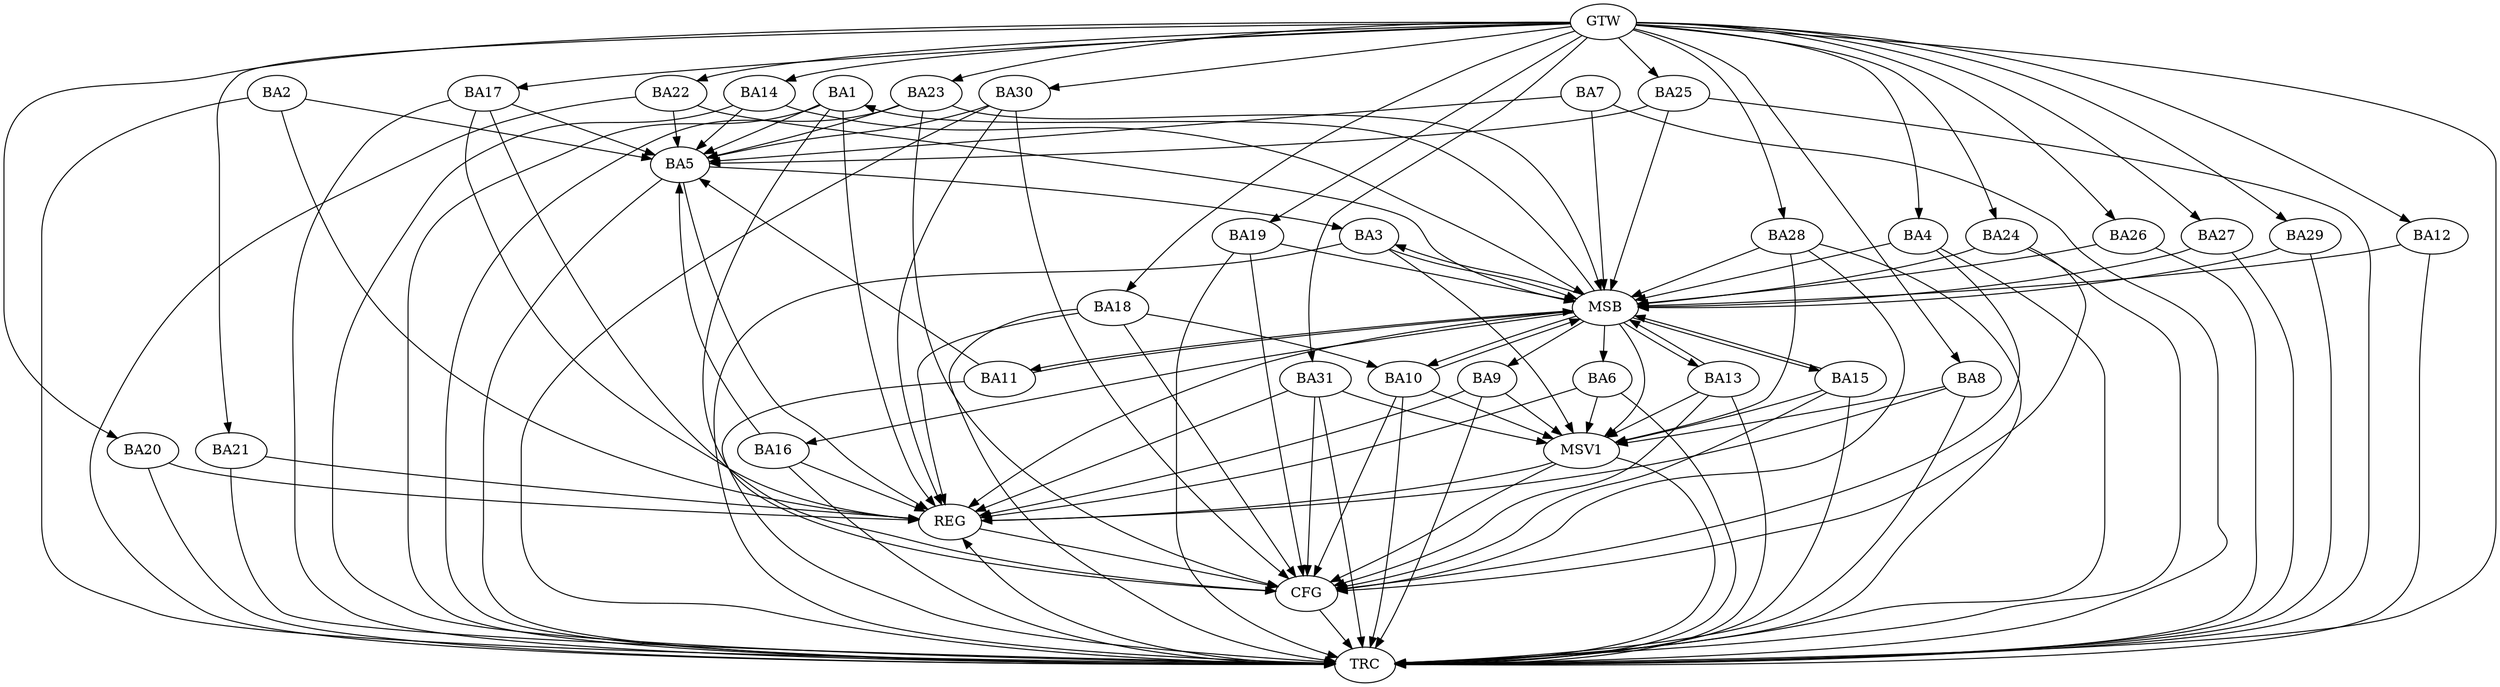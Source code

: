 strict digraph G {
  BA1 [ label="BA1" ];
  BA2 [ label="BA2" ];
  BA3 [ label="BA3" ];
  BA4 [ label="BA4" ];
  BA5 [ label="BA5" ];
  BA6 [ label="BA6" ];
  BA7 [ label="BA7" ];
  BA8 [ label="BA8" ];
  BA9 [ label="BA9" ];
  BA10 [ label="BA10" ];
  BA11 [ label="BA11" ];
  BA12 [ label="BA12" ];
  BA13 [ label="BA13" ];
  BA14 [ label="BA14" ];
  BA15 [ label="BA15" ];
  BA16 [ label="BA16" ];
  BA17 [ label="BA17" ];
  BA18 [ label="BA18" ];
  BA19 [ label="BA19" ];
  BA20 [ label="BA20" ];
  BA21 [ label="BA21" ];
  BA22 [ label="BA22" ];
  BA23 [ label="BA23" ];
  BA24 [ label="BA24" ];
  BA25 [ label="BA25" ];
  BA26 [ label="BA26" ];
  BA27 [ label="BA27" ];
  BA28 [ label="BA28" ];
  BA29 [ label="BA29" ];
  BA30 [ label="BA30" ];
  BA31 [ label="BA31" ];
  GTW [ label="GTW" ];
  REG [ label="REG" ];
  MSB [ label="MSB" ];
  CFG [ label="CFG" ];
  TRC [ label="TRC" ];
  MSV1 [ label="MSV1" ];
  BA5 -> BA3;
  BA18 -> BA10;
  GTW -> BA4;
  GTW -> BA8;
  GTW -> BA12;
  GTW -> BA14;
  GTW -> BA17;
  GTW -> BA18;
  GTW -> BA19;
  GTW -> BA20;
  GTW -> BA21;
  GTW -> BA22;
  GTW -> BA23;
  GTW -> BA24;
  GTW -> BA25;
  GTW -> BA26;
  GTW -> BA27;
  GTW -> BA28;
  GTW -> BA29;
  GTW -> BA30;
  GTW -> BA31;
  BA1 -> REG;
  BA2 -> REG;
  BA5 -> REG;
  BA6 -> REG;
  BA8 -> REG;
  BA9 -> REG;
  BA16 -> REG;
  BA17 -> REG;
  BA18 -> REG;
  BA20 -> REG;
  BA21 -> REG;
  BA30 -> REG;
  BA31 -> REG;
  BA3 -> MSB;
  MSB -> BA1;
  MSB -> REG;
  BA4 -> MSB;
  MSB -> BA3;
  BA7 -> MSB;
  BA10 -> MSB;
  MSB -> BA9;
  BA11 -> MSB;
  MSB -> BA10;
  BA12 -> MSB;
  BA13 -> MSB;
  BA14 -> MSB;
  BA15 -> MSB;
  BA19 -> MSB;
  BA22 -> MSB;
  MSB -> BA16;
  BA23 -> MSB;
  BA24 -> MSB;
  MSB -> BA11;
  BA25 -> MSB;
  BA26 -> MSB;
  MSB -> BA13;
  BA27 -> MSB;
  MSB -> BA15;
  BA28 -> MSB;
  BA29 -> MSB;
  MSB -> BA6;
  BA10 -> CFG;
  BA13 -> CFG;
  BA1 -> CFG;
  BA24 -> CFG;
  BA19 -> CFG;
  BA17 -> CFG;
  BA30 -> CFG;
  BA4 -> CFG;
  BA18 -> CFG;
  BA23 -> CFG;
  BA15 -> CFG;
  BA31 -> CFG;
  BA28 -> CFG;
  REG -> CFG;
  BA1 -> TRC;
  BA2 -> TRC;
  BA3 -> TRC;
  BA4 -> TRC;
  BA5 -> TRC;
  BA6 -> TRC;
  BA7 -> TRC;
  BA8 -> TRC;
  BA9 -> TRC;
  BA10 -> TRC;
  BA11 -> TRC;
  BA12 -> TRC;
  BA13 -> TRC;
  BA14 -> TRC;
  BA15 -> TRC;
  BA16 -> TRC;
  BA17 -> TRC;
  BA18 -> TRC;
  BA19 -> TRC;
  BA20 -> TRC;
  BA21 -> TRC;
  BA22 -> TRC;
  BA23 -> TRC;
  BA24 -> TRC;
  BA25 -> TRC;
  BA26 -> TRC;
  BA27 -> TRC;
  BA28 -> TRC;
  BA29 -> TRC;
  BA30 -> TRC;
  BA31 -> TRC;
  GTW -> TRC;
  CFG -> TRC;
  TRC -> REG;
  BA14 -> BA5;
  BA22 -> BA5;
  BA23 -> BA5;
  BA1 -> BA5;
  BA17 -> BA5;
  BA11 -> BA5;
  BA30 -> BA5;
  BA16 -> BA5;
  BA7 -> BA5;
  BA25 -> BA5;
  BA2 -> BA5;
  BA6 -> MSV1;
  BA8 -> MSV1;
  BA9 -> MSV1;
  MSB -> MSV1;
  BA10 -> MSV1;
  BA15 -> MSV1;
  BA13 -> MSV1;
  BA28 -> MSV1;
  BA3 -> MSV1;
  BA31 -> MSV1;
  MSV1 -> REG;
  MSV1 -> TRC;
  MSV1 -> CFG;
}
